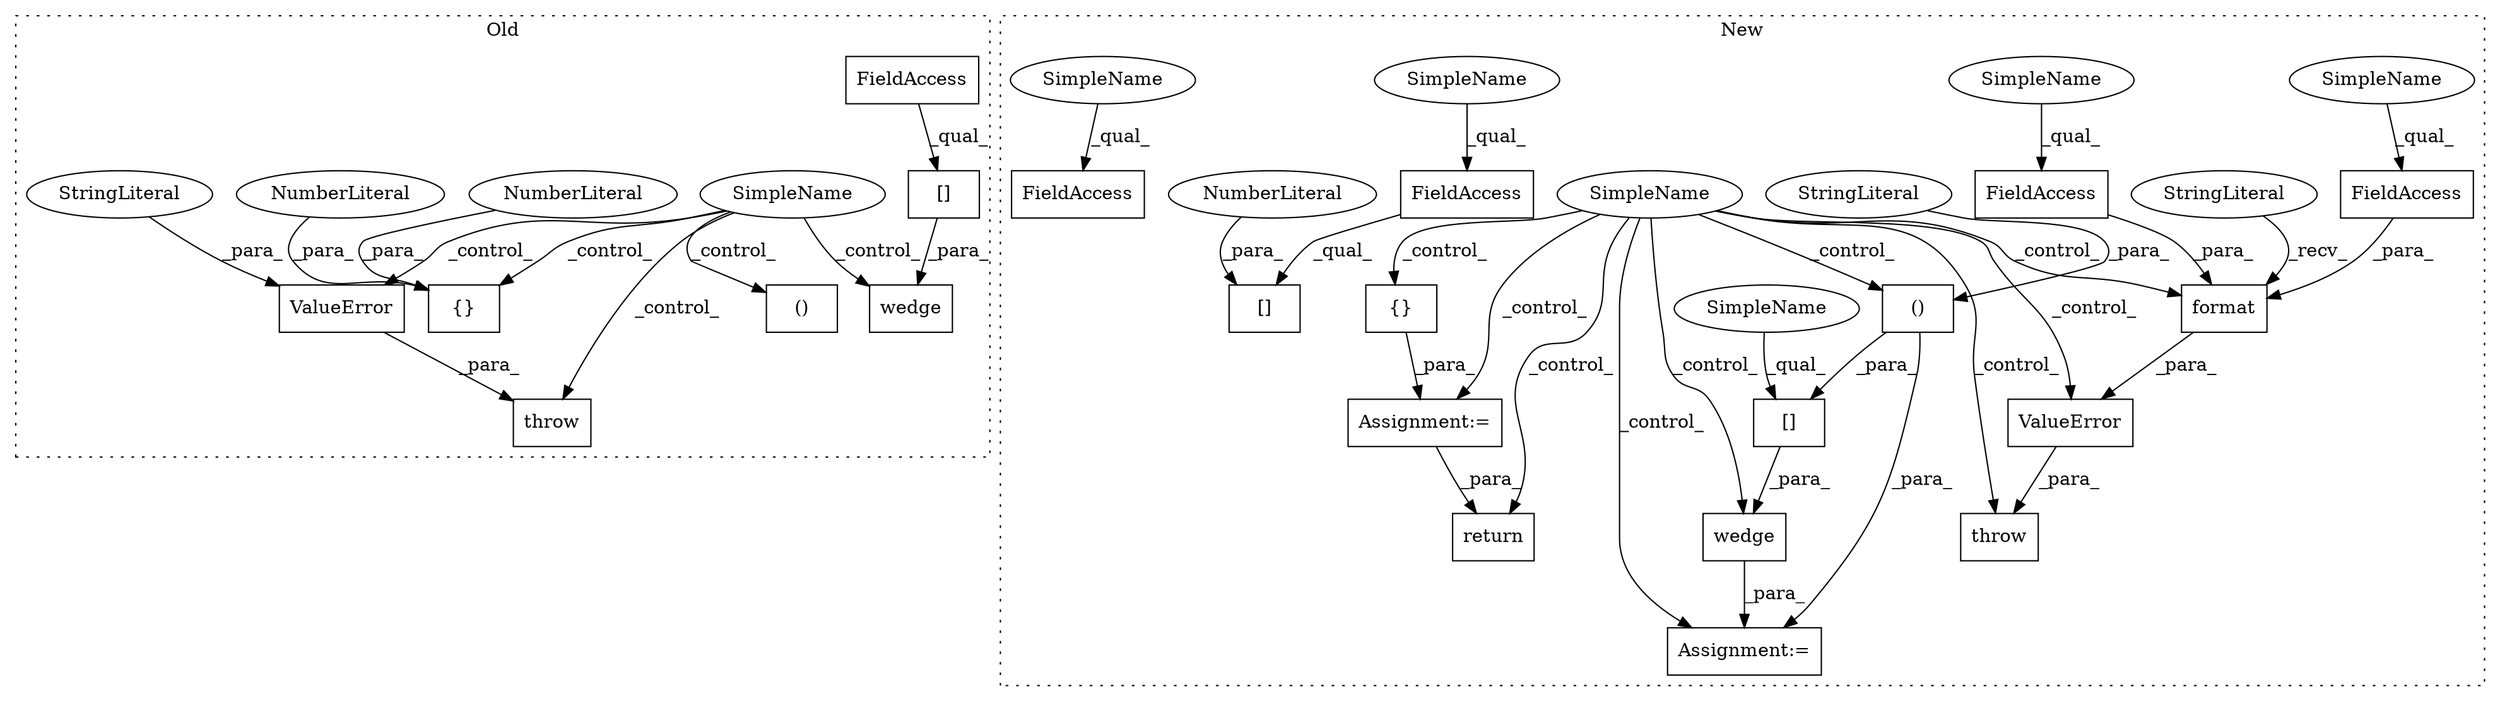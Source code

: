 digraph G {
subgraph cluster0 {
1 [label="wedge" a="32" s="1260,1271" l="6,1" shape="box"];
5 [label="SimpleName" a="42" s="" l="" shape="ellipse"];
6 [label="()" a="106" s="1315" l="15" shape="box"];
9 [label="ValueError" a="32" s="1154,1188" l="11,1" shape="box"];
11 [label="[]" a="2" s="1266,1270" l="3,1" shape="box"];
12 [label="FieldAccess" a="22" s="1266" l="2" shape="box"];
14 [label="{}" a="4" s="1335,1341" l="1,1" shape="box"];
15 [label="NumberLiteral" a="34" s="1336" l="1" shape="ellipse"];
16 [label="NumberLiteral" a="34" s="1340" l="1" shape="ellipse"];
22 [label="StringLiteral" a="45" s="1165" l="23" shape="ellipse"];
27 [label="throw" a="53" s="1148" l="6" shape="box"];
label = "Old";
style="dotted";
}
subgraph cluster1 {
2 [label="wedge" a="32" s="1448,1494" l="6,1" shape="box"];
3 [label="SimpleName" a="42" s="" l="" shape="ellipse"];
4 [label="return" a="41" s="1636" l="7" shape="box"];
7 [label="ValueError" a="32" s="1211,1282" l="11,1" shape="box"];
8 [label="()" a="106" s="1462" l="30" shape="box"];
10 [label="{}" a="4" s="1319,1347" l="1,1" shape="box"];
13 [label="[]" a="2" s="1454,1492" l="8,2" shape="box"];
17 [label="format" a="32" s="1259,1281" l="7,1" shape="box"];
18 [label="FieldAccess" a="22" s="1274" l="7" shape="box"];
19 [label="FieldAccess" a="22" s="1266" l="7" shape="box"];
20 [label="StringLiteral" a="45" s="1476" l="16" shape="ellipse"];
21 [label="StringLiteral" a="45" s="1222" l="36" shape="ellipse"];
23 [label="FieldAccess" a="22" s="1320" l="8" shape="box"];
24 [label="FieldAccess" a="22" s="1173" l="8" shape="box"];
25 [label="[]" a="2" s="1173,1183" l="9,1" shape="box"];
26 [label="NumberLiteral" a="34" s="1182" l="1" shape="ellipse"];
28 [label="throw" a="53" s="1205" l="6" shape="box"];
29 [label="Assignment:=" a="7" s="1443" l="1" shape="box"];
30 [label="Assignment:=" a="7" s="1297" l="1" shape="box"];
31 [label="SimpleName" a="42" s="1266" l="3" shape="ellipse"];
32 [label="SimpleName" a="42" s="1274" l="3" shape="ellipse"];
33 [label="SimpleName" a="42" s="1173" l="2" shape="ellipse"];
34 [label="SimpleName" a="42" s="1454" l="2" shape="ellipse"];
35 [label="SimpleName" a="42" s="1320" l="2" shape="ellipse"];
label = "New";
style="dotted";
}
2 -> 29 [label="_para_"];
3 -> 2 [label="_control_"];
3 -> 10 [label="_control_"];
3 -> 30 [label="_control_"];
3 -> 4 [label="_control_"];
3 -> 7 [label="_control_"];
3 -> 17 [label="_control_"];
3 -> 28 [label="_control_"];
3 -> 29 [label="_control_"];
3 -> 8 [label="_control_"];
5 -> 27 [label="_control_"];
5 -> 6 [label="_control_"];
5 -> 1 [label="_control_"];
5 -> 14 [label="_control_"];
5 -> 9 [label="_control_"];
7 -> 28 [label="_para_"];
8 -> 13 [label="_para_"];
8 -> 29 [label="_para_"];
9 -> 27 [label="_para_"];
10 -> 30 [label="_para_"];
11 -> 1 [label="_para_"];
12 -> 11 [label="_qual_"];
13 -> 2 [label="_para_"];
15 -> 14 [label="_para_"];
16 -> 14 [label="_para_"];
17 -> 7 [label="_para_"];
18 -> 17 [label="_para_"];
19 -> 17 [label="_para_"];
20 -> 8 [label="_para_"];
21 -> 17 [label="_recv_"];
22 -> 9 [label="_para_"];
24 -> 25 [label="_qual_"];
26 -> 25 [label="_para_"];
30 -> 4 [label="_para_"];
31 -> 19 [label="_qual_"];
32 -> 18 [label="_qual_"];
33 -> 24 [label="_qual_"];
34 -> 13 [label="_qual_"];
35 -> 23 [label="_qual_"];
}